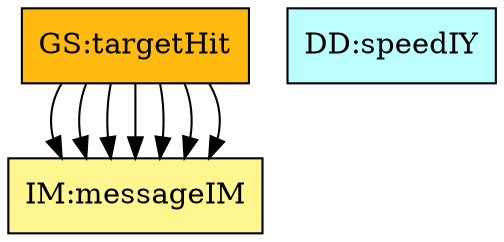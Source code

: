 digraph allvsr {
	instance:calcValues -> theory:flightduration;
	instance:calcValues -> theory:landingposition;
	instance:calcValues -> theory:offset;
	instance:calcValues -> theory:outputMessage;
	instance:outputValues -> theory:flightduration;
	instance:outputValues -> theory:offset;
	instance:outputValues -> theory:outputMessage;


	instance:twoDMotion	[shape=box, color=black, style=filled, fillcolor=mistyrose, label="A:twoDMotion"];
	instance:cartSyst	[shape=box, color=black, style=filled, fillcolor=mistyrose, label="A:cartSyst"];
	instance:yAxisGravity	[shape=box, color=black, style=filled, fillcolor=mistyrose, label="A:yAxisGravity"];
	instance:launchOrigin	[shape=box, color=black, style=filled, fillcolor=mistyrose, label="A:launchOrigin"];
	instance:targetXAxis	[shape=box, color=black, style=filled, fillcolor=mistyrose, label="A:targetXAxis"];
	instance:posXDirection	[shape=box, color=black, style=filled, fillcolor=mistyrose, label="A:posXDirection"];
	instance:constAccel	[shape=box, color=black, style=filled, fillcolor=mistyrose, label="A:constAccel"];
	instance:accelXZero	[shape=box, color=black, style=filled, fillcolor=mistyrose, label="A:accelXZero"];
	instance:accelYGravity	[shape=box, color=black, style=filled, fillcolor=mistyrose, label="A:accelYGravity"];
	instance:neglectDrag	[shape=box, color=black, style=filled, fillcolor=mistyrose, label="A:neglectDrag"];
	instance:pointMass	[shape=box, color=black, style=filled, fillcolor=mistyrose, label="A:pointMass"];
	instance:freeFlight	[shape=box, color=black, style=filled, fillcolor=mistyrose, label="A:freeFlight"];
	instance:neglectCurv	[shape=box, color=black, style=filled, fillcolor=mistyrose, label="A:neglectCurv"];
	instance:timeStartZero	[shape=box, color=black, style=filled, fillcolor=mistyrose, label="A:timeStartZero"];
	instance:gravAccelValue	[shape=box, color=black, style=filled, fillcolor=mistyrose, label="A:gravAccelValue"];

	subgraph A {
	rank="same"
	{instance:twoDMotion, instance:cartSyst, instance:yAxisGravity, instance:launchOrigin, instance:targetXAxis, instance:posXDirection, instance:constAccel, instance:accelXZero, instance:accelYGravity, instance:neglectDrag, instance:pointMass, instance:freeFlight, instance:neglectCurv, instance:timeStartZero, instance:gravAccelValue}
	}

	dataDefn:speed	[shape=box, color=black, style=filled, fillcolor=paleturquoise1, label="DD:vecMag"];
	dataDefn:ixVel	[shape=box, color=black, style=filled, fillcolor=paleturquoise1, label="DD:speedIX"];
	dataDefn:iyVel	[shape=box, color=black, style=filled, fillcolor=paleturquoise1, label="DD:speedIY"];

	subgraph DD {
	rank="same"
	{dataDefn:speed, dataDefn:ixVel, dataDefn:iyVel}
	}

	theory:accelerationTM	[shape=box, color=black, style=filled, fillcolor=pink, label="TM:acceleration"];
	theory:velocityTM	[shape=box, color=black, style=filled, fillcolor=pink, label="TM:velocity"];

	subgraph TM {
	rank="same"
	{theory:accelerationTM, theory:velocityTM}
	}

	theory:projSpeed	[shape=box, color=black, style=filled, fillcolor=palegreen, label="GD:rectVel"];
	theory:projPos	[shape=box, color=black, style=filled, fillcolor=palegreen, label="GD:rectPos"];
	theory:velocity	[shape=box, color=black, style=filled, fillcolor=palegreen, label="GD:velVec"];
	theory:position	[shape=box, color=black, style=filled, fillcolor=palegreen, label="GD:posVec"];

	subgraph GD {
	rank="same"
	{theory:projSpeed, theory:projPos, theory:velocity, theory:position}
	}

	theory:flightduration	[shape=box, color=black, style=filled, fillcolor=khaki1, label="IM:calOfLandingTime"];
	theory:landingposition	[shape=box, color=black, style=filled, fillcolor=khaki1, label="IM:calOfLandingDist"];
	theory:offset	[shape=box, color=black, style=filled, fillcolor=khaki1, label="IM:offsetIM"];
	theory:outputMessage	[shape=box, color=black, style=filled, fillcolor=khaki1, label="IM:messageIM"];

	subgraph IM {
	rank="same"
	{theory:flightduration, theory:landingposition, theory:offset, theory:outputMessage}
	}

	instance:inputValues	[shape=box, color=black, style=filled, fillcolor=ivory, label="FR:inputValues"];
	instance:verifyInVals	[shape=box, color=black, style=filled, fillcolor=ivory, label="FR:verifyInVals"];
	instance:calcValues	[shape=box, color=black, style=filled, fillcolor=ivory, label="FR:calcValues"];
	instance:outputValues	[shape=box, color=black, style=filled, fillcolor=ivory, label="FR:outputValues"];
	instance:correct	[shape=box, color=black, style=filled, fillcolor=ivory, label="NFR:correct"];
	instance:verifiable	[shape=box, color=black, style=filled, fillcolor=ivory, label="NFR:verifiable"];
	instance:understandable	[shape=box, color=black, style=filled, fillcolor=ivory, label="NFR:understandable"];
	instance:reusable	[shape=box, color=black, style=filled, fillcolor=ivory, label="NFR:reusable"];
	instance:maintainable	[shape=box, color=black, style=filled, fillcolor=ivory, label="NFR:maintainable"];
	instance:portable	[shape=box, color=black, style=filled, fillcolor=ivory, label="NFR:portable"];

	subgraph FR {
	rank="same"
	{instance:inputValues, instance:verifyInVals, instance:calcValues, instance:outputValues, instance:correct, instance:verifiable, instance:understandable, instance:reusable, instance:maintainable, instance:portable}
	}

	instance:targetHit	[shape=box, color=black, style=filled, fillcolor=darkgoldenrod1, label="GS:targetHit"];

	subgraph GS {
	rank="same"
	{instance:targetHit}
	}

}
